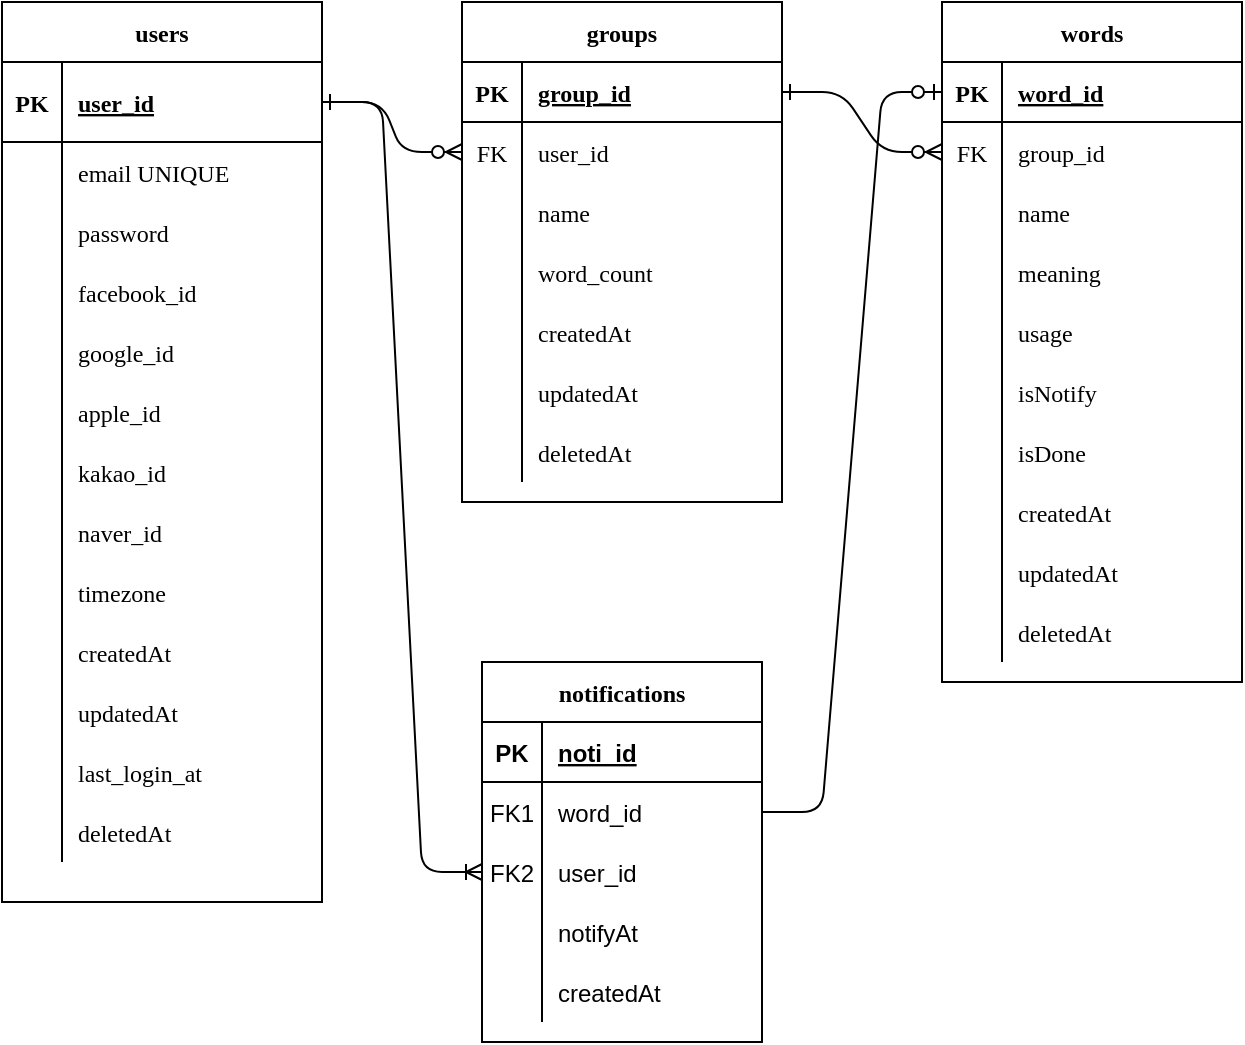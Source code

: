 <mxfile>
    <diagram id="R2lEEEUBdFMjLlhIrx00" name="Page-1">
        <mxGraphModel dx="0" dy="830" grid="1" gridSize="10" guides="1" tooltips="1" connect="1" arrows="1" fold="1" page="1" pageScale="1" pageWidth="1169" pageHeight="827" math="0" shadow="0" extFonts="Permanent Marker^https://fonts.googleapis.com/css?family=Permanent+Marker">
            <root>
                <mxCell id="0"/>
                <mxCell id="1" parent="0"/>
                <mxCell id="C-vyLk0tnHw3VtMMgP7b-1" value="" style="edgeStyle=entityRelationEdgeStyle;endArrow=ERzeroToMany;startArrow=ERone;endFill=1;startFill=0;fontFamily=Garamond;" parent="1" source="C-vyLk0tnHw3VtMMgP7b-24" target="C-vyLk0tnHw3VtMMgP7b-6" edge="1">
                    <mxGeometry width="100" height="100" relative="1" as="geometry">
                        <mxPoint x="340" y="720" as="sourcePoint"/>
                        <mxPoint x="440" y="620" as="targetPoint"/>
                    </mxGeometry>
                </mxCell>
                <mxCell id="C-vyLk0tnHw3VtMMgP7b-12" value="" style="edgeStyle=entityRelationEdgeStyle;endArrow=ERzeroToMany;startArrow=ERone;endFill=1;startFill=0;fontFamily=Garamond;" parent="1" source="C-vyLk0tnHw3VtMMgP7b-3" target="C-vyLk0tnHw3VtMMgP7b-17" edge="1">
                    <mxGeometry width="100" height="100" relative="1" as="geometry">
                        <mxPoint x="400" y="180" as="sourcePoint"/>
                        <mxPoint x="460" y="205" as="targetPoint"/>
                    </mxGeometry>
                </mxCell>
                <mxCell id="C-vyLk0tnHw3VtMMgP7b-2" value="groups" style="shape=table;startSize=30;container=1;collapsible=1;childLayout=tableLayout;fixedRows=1;rowLines=0;fontStyle=1;align=center;resizeLast=1;fontFamily=Garamond;" parent="1" vertex="1">
                    <mxGeometry x="450" y="120" width="160" height="250" as="geometry"/>
                </mxCell>
                <mxCell id="C-vyLk0tnHw3VtMMgP7b-3" value="" style="shape=partialRectangle;collapsible=0;dropTarget=0;pointerEvents=0;fillColor=none;points=[[0,0.5],[1,0.5]];portConstraint=eastwest;top=0;left=0;right=0;bottom=1;fontFamily=Garamond;" parent="C-vyLk0tnHw3VtMMgP7b-2" vertex="1">
                    <mxGeometry y="30" width="160" height="30" as="geometry"/>
                </mxCell>
                <mxCell id="C-vyLk0tnHw3VtMMgP7b-4" value="PK" style="shape=partialRectangle;overflow=hidden;connectable=0;fillColor=none;top=0;left=0;bottom=0;right=0;fontStyle=1;fontFamily=Garamond;" parent="C-vyLk0tnHw3VtMMgP7b-3" vertex="1">
                    <mxGeometry width="30" height="30" as="geometry"/>
                </mxCell>
                <mxCell id="C-vyLk0tnHw3VtMMgP7b-5" value="group_id" style="shape=partialRectangle;overflow=hidden;connectable=0;fillColor=none;top=0;left=0;bottom=0;right=0;align=left;spacingLeft=6;fontStyle=5;fontFamily=Garamond;" parent="C-vyLk0tnHw3VtMMgP7b-3" vertex="1">
                    <mxGeometry x="30" width="130" height="30" as="geometry"/>
                </mxCell>
                <mxCell id="C-vyLk0tnHw3VtMMgP7b-6" value="" style="shape=partialRectangle;collapsible=0;dropTarget=0;pointerEvents=0;fillColor=none;points=[[0,0.5],[1,0.5]];portConstraint=eastwest;top=0;left=0;right=0;bottom=0;fontFamily=Garamond;" parent="C-vyLk0tnHw3VtMMgP7b-2" vertex="1">
                    <mxGeometry y="60" width="160" height="30" as="geometry"/>
                </mxCell>
                <mxCell id="C-vyLk0tnHw3VtMMgP7b-7" value="FK" style="shape=partialRectangle;overflow=hidden;connectable=0;fillColor=none;top=0;left=0;bottom=0;right=0;fontFamily=Garamond;" parent="C-vyLk0tnHw3VtMMgP7b-6" vertex="1">
                    <mxGeometry width="30" height="30" as="geometry"/>
                </mxCell>
                <mxCell id="C-vyLk0tnHw3VtMMgP7b-8" value="user_id" style="shape=partialRectangle;overflow=hidden;connectable=0;fillColor=none;top=0;left=0;bottom=0;right=0;align=left;spacingLeft=6;fontFamily=Garamond;" parent="C-vyLk0tnHw3VtMMgP7b-6" vertex="1">
                    <mxGeometry x="30" width="130" height="30" as="geometry"/>
                </mxCell>
                <mxCell id="C-vyLk0tnHw3VtMMgP7b-9" value="" style="shape=partialRectangle;collapsible=0;dropTarget=0;pointerEvents=0;fillColor=none;points=[[0,0.5],[1,0.5]];portConstraint=eastwest;top=0;left=0;right=0;bottom=0;fontFamily=Garamond;" parent="C-vyLk0tnHw3VtMMgP7b-2" vertex="1">
                    <mxGeometry y="90" width="160" height="30" as="geometry"/>
                </mxCell>
                <mxCell id="C-vyLk0tnHw3VtMMgP7b-10" value="" style="shape=partialRectangle;overflow=hidden;connectable=0;fillColor=none;top=0;left=0;bottom=0;right=0;fontFamily=Garamond;" parent="C-vyLk0tnHw3VtMMgP7b-9" vertex="1">
                    <mxGeometry width="30" height="30" as="geometry"/>
                </mxCell>
                <mxCell id="C-vyLk0tnHw3VtMMgP7b-11" value="name" style="shape=partialRectangle;overflow=hidden;connectable=0;fillColor=none;top=0;left=0;bottom=0;right=0;align=left;spacingLeft=6;fontFamily=Garamond;" parent="C-vyLk0tnHw3VtMMgP7b-9" vertex="1">
                    <mxGeometry x="30" width="130" height="30" as="geometry"/>
                </mxCell>
                <mxCell id="8" value="" style="shape=partialRectangle;collapsible=0;dropTarget=0;pointerEvents=0;fillColor=none;points=[[0,0.5],[1,0.5]];portConstraint=eastwest;top=0;left=0;right=0;bottom=0;fontFamily=Garamond;" vertex="1" parent="C-vyLk0tnHw3VtMMgP7b-2">
                    <mxGeometry y="120" width="160" height="30" as="geometry"/>
                </mxCell>
                <mxCell id="9" value="" style="shape=partialRectangle;overflow=hidden;connectable=0;fillColor=none;top=0;left=0;bottom=0;right=0;fontFamily=Garamond;" vertex="1" parent="8">
                    <mxGeometry width="30" height="30" as="geometry"/>
                </mxCell>
                <mxCell id="10" value="word_count" style="shape=partialRectangle;overflow=hidden;connectable=0;fillColor=none;top=0;left=0;bottom=0;right=0;align=left;spacingLeft=6;fontFamily=Garamond;" vertex="1" parent="8">
                    <mxGeometry x="30" width="130" height="30" as="geometry"/>
                </mxCell>
                <mxCell id="VCVK0qYuMwPECH46nlnQ-43" value="" style="shape=partialRectangle;collapsible=0;dropTarget=0;pointerEvents=0;fillColor=none;points=[[0,0.5],[1,0.5]];portConstraint=eastwest;top=0;left=0;right=0;bottom=0;fontFamily=Garamond;" parent="C-vyLk0tnHw3VtMMgP7b-2" vertex="1">
                    <mxGeometry y="150" width="160" height="30" as="geometry"/>
                </mxCell>
                <mxCell id="VCVK0qYuMwPECH46nlnQ-44" value="" style="shape=partialRectangle;overflow=hidden;connectable=0;fillColor=none;top=0;left=0;bottom=0;right=0;fontFamily=Garamond;" parent="VCVK0qYuMwPECH46nlnQ-43" vertex="1">
                    <mxGeometry width="30" height="30" as="geometry"/>
                </mxCell>
                <mxCell id="VCVK0qYuMwPECH46nlnQ-45" value="createdAt" style="shape=partialRectangle;overflow=hidden;connectable=0;fillColor=none;top=0;left=0;bottom=0;right=0;align=left;spacingLeft=6;fontFamily=Garamond;" parent="VCVK0qYuMwPECH46nlnQ-43" vertex="1">
                    <mxGeometry x="30" width="130" height="30" as="geometry"/>
                </mxCell>
                <mxCell id="VCVK0qYuMwPECH46nlnQ-135" value="" style="shape=partialRectangle;collapsible=0;dropTarget=0;pointerEvents=0;fillColor=none;points=[[0,0.5],[1,0.5]];portConstraint=eastwest;top=0;left=0;right=0;bottom=0;fontFamily=Garamond;" parent="C-vyLk0tnHw3VtMMgP7b-2" vertex="1">
                    <mxGeometry y="180" width="160" height="30" as="geometry"/>
                </mxCell>
                <mxCell id="VCVK0qYuMwPECH46nlnQ-136" value="" style="shape=partialRectangle;overflow=hidden;connectable=0;fillColor=none;top=0;left=0;bottom=0;right=0;fontFamily=Garamond;" parent="VCVK0qYuMwPECH46nlnQ-135" vertex="1">
                    <mxGeometry width="30" height="30" as="geometry"/>
                </mxCell>
                <mxCell id="VCVK0qYuMwPECH46nlnQ-137" value="updatedAt" style="shape=partialRectangle;overflow=hidden;connectable=0;fillColor=none;top=0;left=0;bottom=0;right=0;align=left;spacingLeft=6;fontFamily=Garamond;" parent="VCVK0qYuMwPECH46nlnQ-135" vertex="1">
                    <mxGeometry x="30" width="130" height="30" as="geometry"/>
                </mxCell>
                <mxCell id="VCVK0qYuMwPECH46nlnQ-46" value="" style="shape=partialRectangle;collapsible=0;dropTarget=0;pointerEvents=0;fillColor=none;points=[[0,0.5],[1,0.5]];portConstraint=eastwest;top=0;left=0;right=0;bottom=0;fontFamily=Garamond;" parent="C-vyLk0tnHw3VtMMgP7b-2" vertex="1">
                    <mxGeometry y="210" width="160" height="30" as="geometry"/>
                </mxCell>
                <mxCell id="VCVK0qYuMwPECH46nlnQ-47" value="" style="shape=partialRectangle;overflow=hidden;connectable=0;fillColor=none;top=0;left=0;bottom=0;right=0;fontFamily=Garamond;" parent="VCVK0qYuMwPECH46nlnQ-46" vertex="1">
                    <mxGeometry width="30" height="30" as="geometry"/>
                </mxCell>
                <mxCell id="VCVK0qYuMwPECH46nlnQ-48" value="deletedAt" style="shape=partialRectangle;overflow=hidden;connectable=0;fillColor=none;top=0;left=0;bottom=0;right=0;align=left;spacingLeft=6;fontFamily=Garamond;" parent="VCVK0qYuMwPECH46nlnQ-46" vertex="1">
                    <mxGeometry x="30" width="130" height="30" as="geometry"/>
                </mxCell>
                <mxCell id="C-vyLk0tnHw3VtMMgP7b-13" value="words" style="shape=table;startSize=30;container=1;collapsible=1;childLayout=tableLayout;fixedRows=1;rowLines=0;fontStyle=1;align=center;resizeLast=1;fontFamily=Garamond;" parent="1" vertex="1">
                    <mxGeometry x="690" y="120" width="150" height="340" as="geometry"/>
                </mxCell>
                <mxCell id="C-vyLk0tnHw3VtMMgP7b-14" value="" style="shape=partialRectangle;collapsible=0;dropTarget=0;pointerEvents=0;fillColor=none;points=[[0,0.5],[1,0.5]];portConstraint=eastwest;top=0;left=0;right=0;bottom=1;fontFamily=Garamond;" parent="C-vyLk0tnHw3VtMMgP7b-13" vertex="1">
                    <mxGeometry y="30" width="150" height="30" as="geometry"/>
                </mxCell>
                <mxCell id="C-vyLk0tnHw3VtMMgP7b-15" value="PK" style="shape=partialRectangle;overflow=hidden;connectable=0;fillColor=none;top=0;left=0;bottom=0;right=0;fontStyle=1;fontFamily=Garamond;" parent="C-vyLk0tnHw3VtMMgP7b-14" vertex="1">
                    <mxGeometry width="30" height="30" as="geometry"/>
                </mxCell>
                <mxCell id="C-vyLk0tnHw3VtMMgP7b-16" value="word_id" style="shape=partialRectangle;overflow=hidden;connectable=0;fillColor=none;top=0;left=0;bottom=0;right=0;align=left;spacingLeft=6;fontStyle=5;fontFamily=Garamond;" parent="C-vyLk0tnHw3VtMMgP7b-14" vertex="1">
                    <mxGeometry x="30" width="120" height="30" as="geometry"/>
                </mxCell>
                <mxCell id="C-vyLk0tnHw3VtMMgP7b-17" value="" style="shape=partialRectangle;collapsible=0;dropTarget=0;pointerEvents=0;fillColor=none;points=[[0,0.5],[1,0.5]];portConstraint=eastwest;top=0;left=0;right=0;bottom=0;fontFamily=Garamond;" parent="C-vyLk0tnHw3VtMMgP7b-13" vertex="1">
                    <mxGeometry y="60" width="150" height="30" as="geometry"/>
                </mxCell>
                <mxCell id="C-vyLk0tnHw3VtMMgP7b-18" value="FK" style="shape=partialRectangle;overflow=hidden;connectable=0;fillColor=none;top=0;left=0;bottom=0;right=0;fontFamily=Garamond;" parent="C-vyLk0tnHw3VtMMgP7b-17" vertex="1">
                    <mxGeometry width="30" height="30" as="geometry"/>
                </mxCell>
                <mxCell id="C-vyLk0tnHw3VtMMgP7b-19" value="group_id" style="shape=partialRectangle;overflow=hidden;connectable=0;fillColor=none;top=0;left=0;bottom=0;right=0;align=left;spacingLeft=6;fontFamily=Garamond;" parent="C-vyLk0tnHw3VtMMgP7b-17" vertex="1">
                    <mxGeometry x="30" width="120" height="30" as="geometry"/>
                </mxCell>
                <mxCell id="C-vyLk0tnHw3VtMMgP7b-20" value="" style="shape=partialRectangle;collapsible=0;dropTarget=0;pointerEvents=0;fillColor=none;points=[[0,0.5],[1,0.5]];portConstraint=eastwest;top=0;left=0;right=0;bottom=0;fontFamily=Garamond;" parent="C-vyLk0tnHw3VtMMgP7b-13" vertex="1">
                    <mxGeometry y="90" width="150" height="30" as="geometry"/>
                </mxCell>
                <mxCell id="C-vyLk0tnHw3VtMMgP7b-21" value="" style="shape=partialRectangle;overflow=hidden;connectable=0;fillColor=none;top=0;left=0;bottom=0;right=0;fontFamily=Garamond;" parent="C-vyLk0tnHw3VtMMgP7b-20" vertex="1">
                    <mxGeometry width="30" height="30" as="geometry"/>
                </mxCell>
                <mxCell id="C-vyLk0tnHw3VtMMgP7b-22" value="name" style="shape=partialRectangle;overflow=hidden;connectable=0;fillColor=none;top=0;left=0;bottom=0;right=0;align=left;spacingLeft=6;fontFamily=Garamond;" parent="C-vyLk0tnHw3VtMMgP7b-20" vertex="1">
                    <mxGeometry x="30" width="120" height="30" as="geometry"/>
                </mxCell>
                <mxCell id="VCVK0qYuMwPECH46nlnQ-64" value="" style="shape=partialRectangle;collapsible=0;dropTarget=0;pointerEvents=0;fillColor=none;points=[[0,0.5],[1,0.5]];portConstraint=eastwest;top=0;left=0;right=0;bottom=0;fontFamily=Garamond;" parent="C-vyLk0tnHw3VtMMgP7b-13" vertex="1">
                    <mxGeometry y="120" width="150" height="30" as="geometry"/>
                </mxCell>
                <mxCell id="VCVK0qYuMwPECH46nlnQ-65" value="" style="shape=partialRectangle;overflow=hidden;connectable=0;fillColor=none;top=0;left=0;bottom=0;right=0;fontFamily=Garamond;" parent="VCVK0qYuMwPECH46nlnQ-64" vertex="1">
                    <mxGeometry width="30" height="30" as="geometry"/>
                </mxCell>
                <mxCell id="VCVK0qYuMwPECH46nlnQ-66" value="meaning" style="shape=partialRectangle;overflow=hidden;connectable=0;fillColor=none;top=0;left=0;bottom=0;right=0;align=left;spacingLeft=6;fontFamily=Garamond;" parent="VCVK0qYuMwPECH46nlnQ-64" vertex="1">
                    <mxGeometry x="30" width="120" height="30" as="geometry"/>
                </mxCell>
                <mxCell id="VCVK0qYuMwPECH46nlnQ-67" value="" style="shape=partialRectangle;collapsible=0;dropTarget=0;pointerEvents=0;fillColor=none;points=[[0,0.5],[1,0.5]];portConstraint=eastwest;top=0;left=0;right=0;bottom=0;fontFamily=Garamond;" parent="C-vyLk0tnHw3VtMMgP7b-13" vertex="1">
                    <mxGeometry y="150" width="150" height="30" as="geometry"/>
                </mxCell>
                <mxCell id="VCVK0qYuMwPECH46nlnQ-68" value="" style="shape=partialRectangle;overflow=hidden;connectable=0;fillColor=none;top=0;left=0;bottom=0;right=0;fontFamily=Garamond;" parent="VCVK0qYuMwPECH46nlnQ-67" vertex="1">
                    <mxGeometry width="30" height="30" as="geometry"/>
                </mxCell>
                <mxCell id="VCVK0qYuMwPECH46nlnQ-69" value="usage" style="shape=partialRectangle;overflow=hidden;connectable=0;fillColor=none;top=0;left=0;bottom=0;right=0;align=left;spacingLeft=6;fontFamily=Garamond;" parent="VCVK0qYuMwPECH46nlnQ-67" vertex="1">
                    <mxGeometry x="30" width="120" height="30" as="geometry"/>
                </mxCell>
                <mxCell id="VCVK0qYuMwPECH46nlnQ-99" value="" style="shape=partialRectangle;collapsible=0;dropTarget=0;pointerEvents=0;fillColor=none;points=[[0,0.5],[1,0.5]];portConstraint=eastwest;top=0;left=0;right=0;bottom=0;fontFamily=Garamond;" parent="C-vyLk0tnHw3VtMMgP7b-13" vertex="1">
                    <mxGeometry y="180" width="150" height="30" as="geometry"/>
                </mxCell>
                <mxCell id="VCVK0qYuMwPECH46nlnQ-100" value="" style="shape=partialRectangle;overflow=hidden;connectable=0;fillColor=none;top=0;left=0;bottom=0;right=0;fontFamily=Garamond;" parent="VCVK0qYuMwPECH46nlnQ-99" vertex="1">
                    <mxGeometry width="30" height="30" as="geometry"/>
                </mxCell>
                <mxCell id="VCVK0qYuMwPECH46nlnQ-101" value="isNotify" style="shape=partialRectangle;overflow=hidden;connectable=0;fillColor=none;top=0;left=0;bottom=0;right=0;align=left;spacingLeft=6;fontFamily=Garamond;" parent="VCVK0qYuMwPECH46nlnQ-99" vertex="1">
                    <mxGeometry x="30" width="120" height="30" as="geometry"/>
                </mxCell>
                <mxCell id="VCVK0qYuMwPECH46nlnQ-112" value="" style="shape=partialRectangle;collapsible=0;dropTarget=0;pointerEvents=0;fillColor=none;points=[[0,0.5],[1,0.5]];portConstraint=eastwest;top=0;left=0;right=0;bottom=0;fontFamily=Garamond;" parent="C-vyLk0tnHw3VtMMgP7b-13" vertex="1">
                    <mxGeometry y="210" width="150" height="30" as="geometry"/>
                </mxCell>
                <mxCell id="VCVK0qYuMwPECH46nlnQ-113" value="" style="shape=partialRectangle;overflow=hidden;connectable=0;fillColor=none;top=0;left=0;bottom=0;right=0;fontFamily=Garamond;" parent="VCVK0qYuMwPECH46nlnQ-112" vertex="1">
                    <mxGeometry width="30" height="30" as="geometry"/>
                </mxCell>
                <mxCell id="VCVK0qYuMwPECH46nlnQ-114" value="isDone" style="shape=partialRectangle;overflow=hidden;connectable=0;fillColor=none;top=0;left=0;bottom=0;right=0;align=left;spacingLeft=6;fontFamily=Garamond;" parent="VCVK0qYuMwPECH46nlnQ-112" vertex="1">
                    <mxGeometry x="30" width="120" height="30" as="geometry"/>
                </mxCell>
                <mxCell id="VCVK0qYuMwPECH46nlnQ-70" value="" style="shape=partialRectangle;collapsible=0;dropTarget=0;pointerEvents=0;fillColor=none;points=[[0,0.5],[1,0.5]];portConstraint=eastwest;top=0;left=0;right=0;bottom=0;fontFamily=Garamond;" parent="C-vyLk0tnHw3VtMMgP7b-13" vertex="1">
                    <mxGeometry y="240" width="150" height="30" as="geometry"/>
                </mxCell>
                <mxCell id="VCVK0qYuMwPECH46nlnQ-71" value="" style="shape=partialRectangle;overflow=hidden;connectable=0;fillColor=none;top=0;left=0;bottom=0;right=0;fontFamily=Garamond;" parent="VCVK0qYuMwPECH46nlnQ-70" vertex="1">
                    <mxGeometry width="30" height="30" as="geometry"/>
                </mxCell>
                <mxCell id="VCVK0qYuMwPECH46nlnQ-72" value="createdAt" style="shape=partialRectangle;overflow=hidden;connectable=0;fillColor=none;top=0;left=0;bottom=0;right=0;align=left;spacingLeft=6;fontFamily=Garamond;" parent="VCVK0qYuMwPECH46nlnQ-70" vertex="1">
                    <mxGeometry x="30" width="120" height="30" as="geometry"/>
                </mxCell>
                <mxCell id="VCVK0qYuMwPECH46nlnQ-73" value="" style="shape=partialRectangle;collapsible=0;dropTarget=0;pointerEvents=0;fillColor=none;points=[[0,0.5],[1,0.5]];portConstraint=eastwest;top=0;left=0;right=0;bottom=0;fontFamily=Garamond;" parent="C-vyLk0tnHw3VtMMgP7b-13" vertex="1">
                    <mxGeometry y="270" width="150" height="30" as="geometry"/>
                </mxCell>
                <mxCell id="VCVK0qYuMwPECH46nlnQ-74" value="" style="shape=partialRectangle;overflow=hidden;connectable=0;fillColor=none;top=0;left=0;bottom=0;right=0;fontFamily=Garamond;" parent="VCVK0qYuMwPECH46nlnQ-73" vertex="1">
                    <mxGeometry width="30" height="30" as="geometry"/>
                </mxCell>
                <mxCell id="VCVK0qYuMwPECH46nlnQ-75" value="updatedAt" style="shape=partialRectangle;overflow=hidden;connectable=0;fillColor=none;top=0;left=0;bottom=0;right=0;align=left;spacingLeft=6;fontFamily=Garamond;" parent="VCVK0qYuMwPECH46nlnQ-73" vertex="1">
                    <mxGeometry x="30" width="120" height="30" as="geometry"/>
                </mxCell>
                <mxCell id="VCVK0qYuMwPECH46nlnQ-79" value="" style="shape=partialRectangle;collapsible=0;dropTarget=0;pointerEvents=0;fillColor=none;points=[[0,0.5],[1,0.5]];portConstraint=eastwest;top=0;left=0;right=0;bottom=0;fontFamily=Garamond;" parent="C-vyLk0tnHw3VtMMgP7b-13" vertex="1">
                    <mxGeometry y="300" width="150" height="30" as="geometry"/>
                </mxCell>
                <mxCell id="VCVK0qYuMwPECH46nlnQ-80" value="" style="shape=partialRectangle;overflow=hidden;connectable=0;fillColor=none;top=0;left=0;bottom=0;right=0;fontFamily=Garamond;" parent="VCVK0qYuMwPECH46nlnQ-79" vertex="1">
                    <mxGeometry width="30" height="30" as="geometry"/>
                </mxCell>
                <mxCell id="VCVK0qYuMwPECH46nlnQ-81" value="deletedAt" style="shape=partialRectangle;overflow=hidden;connectable=0;fillColor=none;top=0;left=0;bottom=0;right=0;align=left;spacingLeft=6;fontFamily=Garamond;" parent="VCVK0qYuMwPECH46nlnQ-79" vertex="1">
                    <mxGeometry x="30" width="120" height="30" as="geometry"/>
                </mxCell>
                <mxCell id="C-vyLk0tnHw3VtMMgP7b-23" value="users" style="shape=table;startSize=30;container=1;collapsible=1;childLayout=tableLayout;fixedRows=1;rowLines=0;fontStyle=1;align=center;resizeLast=1;fontFamily=Garamond;" parent="1" vertex="1">
                    <mxGeometry x="220" y="120" width="160" height="450" as="geometry"/>
                </mxCell>
                <mxCell id="C-vyLk0tnHw3VtMMgP7b-24" value="" style="shape=partialRectangle;collapsible=0;dropTarget=0;pointerEvents=0;fillColor=none;points=[[0,0.5],[1,0.5]];portConstraint=eastwest;top=0;left=0;right=0;bottom=1;fontFamily=Garamond;" parent="C-vyLk0tnHw3VtMMgP7b-23" vertex="1">
                    <mxGeometry y="30" width="160" height="40" as="geometry"/>
                </mxCell>
                <mxCell id="C-vyLk0tnHw3VtMMgP7b-25" value="PK" style="shape=partialRectangle;overflow=hidden;connectable=0;fillColor=none;top=0;left=0;bottom=0;right=0;fontStyle=1;fontFamily=Garamond;" parent="C-vyLk0tnHw3VtMMgP7b-24" vertex="1">
                    <mxGeometry width="30" height="40" as="geometry"/>
                </mxCell>
                <mxCell id="C-vyLk0tnHw3VtMMgP7b-26" value="user_id" style="shape=partialRectangle;overflow=hidden;connectable=0;fillColor=none;top=0;left=0;bottom=0;right=0;align=left;spacingLeft=6;fontStyle=5;fontFamily=Garamond;" parent="C-vyLk0tnHw3VtMMgP7b-24" vertex="1">
                    <mxGeometry x="30" width="130" height="40" as="geometry"/>
                </mxCell>
                <mxCell id="C-vyLk0tnHw3VtMMgP7b-27" value="" style="shape=partialRectangle;collapsible=0;dropTarget=0;pointerEvents=0;fillColor=none;points=[[0,0.5],[1,0.5]];portConstraint=eastwest;top=0;left=0;right=0;bottom=0;fontFamily=Garamond;" parent="C-vyLk0tnHw3VtMMgP7b-23" vertex="1">
                    <mxGeometry y="70" width="160" height="30" as="geometry"/>
                </mxCell>
                <mxCell id="C-vyLk0tnHw3VtMMgP7b-28" value="" style="shape=partialRectangle;overflow=hidden;connectable=0;fillColor=none;top=0;left=0;bottom=0;right=0;fontFamily=Garamond;" parent="C-vyLk0tnHw3VtMMgP7b-27" vertex="1">
                    <mxGeometry width="30" height="30" as="geometry"/>
                </mxCell>
                <mxCell id="C-vyLk0tnHw3VtMMgP7b-29" value="email UNIQUE" style="shape=partialRectangle;overflow=hidden;connectable=0;fillColor=none;top=0;left=0;bottom=0;right=0;align=left;spacingLeft=6;fontFamily=Garamond;" parent="C-vyLk0tnHw3VtMMgP7b-27" vertex="1">
                    <mxGeometry x="30" width="130" height="30" as="geometry"/>
                </mxCell>
                <mxCell id="VCVK0qYuMwPECH46nlnQ-13" value="" style="shape=partialRectangle;collapsible=0;dropTarget=0;pointerEvents=0;fillColor=none;points=[[0,0.5],[1,0.5]];portConstraint=eastwest;top=0;left=0;right=0;bottom=0;fontFamily=Garamond;" parent="C-vyLk0tnHw3VtMMgP7b-23" vertex="1">
                    <mxGeometry y="100" width="160" height="30" as="geometry"/>
                </mxCell>
                <mxCell id="VCVK0qYuMwPECH46nlnQ-14" value="" style="shape=partialRectangle;overflow=hidden;connectable=0;fillColor=none;top=0;left=0;bottom=0;right=0;fontFamily=Garamond;" parent="VCVK0qYuMwPECH46nlnQ-13" vertex="1">
                    <mxGeometry width="30" height="30" as="geometry"/>
                </mxCell>
                <mxCell id="VCVK0qYuMwPECH46nlnQ-15" value="password" style="shape=partialRectangle;overflow=hidden;connectable=0;fillColor=none;top=0;left=0;bottom=0;right=0;align=left;spacingLeft=6;fontFamily=Garamond;" parent="VCVK0qYuMwPECH46nlnQ-13" vertex="1">
                    <mxGeometry x="30" width="130" height="30" as="geometry"/>
                </mxCell>
                <mxCell id="VCVK0qYuMwPECH46nlnQ-16" value="" style="shape=partialRectangle;collapsible=0;dropTarget=0;pointerEvents=0;fillColor=none;points=[[0,0.5],[1,0.5]];portConstraint=eastwest;top=0;left=0;right=0;bottom=0;fontFamily=Garamond;" parent="C-vyLk0tnHw3VtMMgP7b-23" vertex="1">
                    <mxGeometry y="130" width="160" height="30" as="geometry"/>
                </mxCell>
                <mxCell id="VCVK0qYuMwPECH46nlnQ-17" value="" style="shape=partialRectangle;overflow=hidden;connectable=0;fillColor=none;top=0;left=0;bottom=0;right=0;fontFamily=Garamond;" parent="VCVK0qYuMwPECH46nlnQ-16" vertex="1">
                    <mxGeometry width="30" height="30" as="geometry"/>
                </mxCell>
                <mxCell id="VCVK0qYuMwPECH46nlnQ-18" value="facebook_id" style="shape=partialRectangle;overflow=hidden;connectable=0;fillColor=none;top=0;left=0;bottom=0;right=0;align=left;spacingLeft=6;fontFamily=Garamond;" parent="VCVK0qYuMwPECH46nlnQ-16" vertex="1">
                    <mxGeometry x="30" width="130" height="30" as="geometry"/>
                </mxCell>
                <mxCell id="VCVK0qYuMwPECH46nlnQ-19" value="" style="shape=partialRectangle;collapsible=0;dropTarget=0;pointerEvents=0;fillColor=none;points=[[0,0.5],[1,0.5]];portConstraint=eastwest;top=0;left=0;right=0;bottom=0;fontFamily=Garamond;" parent="C-vyLk0tnHw3VtMMgP7b-23" vertex="1">
                    <mxGeometry y="160" width="160" height="30" as="geometry"/>
                </mxCell>
                <mxCell id="VCVK0qYuMwPECH46nlnQ-20" value="" style="shape=partialRectangle;overflow=hidden;connectable=0;fillColor=none;top=0;left=0;bottom=0;right=0;fontFamily=Garamond;" parent="VCVK0qYuMwPECH46nlnQ-19" vertex="1">
                    <mxGeometry width="30" height="30" as="geometry"/>
                </mxCell>
                <mxCell id="VCVK0qYuMwPECH46nlnQ-21" value="google_id" style="shape=partialRectangle;overflow=hidden;connectable=0;fillColor=none;top=0;left=0;bottom=0;right=0;align=left;spacingLeft=6;fontFamily=Garamond;" parent="VCVK0qYuMwPECH46nlnQ-19" vertex="1">
                    <mxGeometry x="30" width="130" height="30" as="geometry"/>
                </mxCell>
                <mxCell id="VCVK0qYuMwPECH46nlnQ-22" value="" style="shape=partialRectangle;collapsible=0;dropTarget=0;pointerEvents=0;fillColor=none;points=[[0,0.5],[1,0.5]];portConstraint=eastwest;top=0;left=0;right=0;bottom=0;fontFamily=Garamond;" parent="C-vyLk0tnHw3VtMMgP7b-23" vertex="1">
                    <mxGeometry y="190" width="160" height="30" as="geometry"/>
                </mxCell>
                <mxCell id="VCVK0qYuMwPECH46nlnQ-23" value="" style="shape=partialRectangle;overflow=hidden;connectable=0;fillColor=none;top=0;left=0;bottom=0;right=0;fontFamily=Garamond;" parent="VCVK0qYuMwPECH46nlnQ-22" vertex="1">
                    <mxGeometry width="30" height="30" as="geometry"/>
                </mxCell>
                <mxCell id="VCVK0qYuMwPECH46nlnQ-24" value="apple_id" style="shape=partialRectangle;overflow=hidden;connectable=0;fillColor=none;top=0;left=0;bottom=0;right=0;align=left;spacingLeft=6;fontFamily=Garamond;" parent="VCVK0qYuMwPECH46nlnQ-22" vertex="1">
                    <mxGeometry x="30" width="130" height="30" as="geometry"/>
                </mxCell>
                <mxCell id="VCVK0qYuMwPECH46nlnQ-25" value="" style="shape=partialRectangle;collapsible=0;dropTarget=0;pointerEvents=0;fillColor=none;points=[[0,0.5],[1,0.5]];portConstraint=eastwest;top=0;left=0;right=0;bottom=0;fontFamily=Garamond;" parent="C-vyLk0tnHw3VtMMgP7b-23" vertex="1">
                    <mxGeometry y="220" width="160" height="30" as="geometry"/>
                </mxCell>
                <mxCell id="VCVK0qYuMwPECH46nlnQ-26" value="" style="shape=partialRectangle;overflow=hidden;connectable=0;fillColor=none;top=0;left=0;bottom=0;right=0;fontFamily=Garamond;" parent="VCVK0qYuMwPECH46nlnQ-25" vertex="1">
                    <mxGeometry width="30" height="30" as="geometry"/>
                </mxCell>
                <mxCell id="VCVK0qYuMwPECH46nlnQ-27" value="kakao_id" style="shape=partialRectangle;overflow=hidden;connectable=0;fillColor=none;top=0;left=0;bottom=0;right=0;align=left;spacingLeft=6;fontFamily=Garamond;" parent="VCVK0qYuMwPECH46nlnQ-25" vertex="1">
                    <mxGeometry x="30" width="130" height="30" as="geometry"/>
                </mxCell>
                <mxCell id="VCVK0qYuMwPECH46nlnQ-28" value="" style="shape=partialRectangle;collapsible=0;dropTarget=0;pointerEvents=0;fillColor=none;points=[[0,0.5],[1,0.5]];portConstraint=eastwest;top=0;left=0;right=0;bottom=0;fontFamily=Garamond;" parent="C-vyLk0tnHw3VtMMgP7b-23" vertex="1">
                    <mxGeometry y="250" width="160" height="30" as="geometry"/>
                </mxCell>
                <mxCell id="VCVK0qYuMwPECH46nlnQ-29" value="" style="shape=partialRectangle;overflow=hidden;connectable=0;fillColor=none;top=0;left=0;bottom=0;right=0;fontFamily=Garamond;" parent="VCVK0qYuMwPECH46nlnQ-28" vertex="1">
                    <mxGeometry width="30" height="30" as="geometry"/>
                </mxCell>
                <mxCell id="VCVK0qYuMwPECH46nlnQ-30" value="naver_id" style="shape=partialRectangle;overflow=hidden;connectable=0;fillColor=none;top=0;left=0;bottom=0;right=0;align=left;spacingLeft=6;fontFamily=Garamond;" parent="VCVK0qYuMwPECH46nlnQ-28" vertex="1">
                    <mxGeometry x="30" width="130" height="30" as="geometry"/>
                </mxCell>
                <mxCell id="2" value="" style="shape=partialRectangle;collapsible=0;dropTarget=0;pointerEvents=0;fillColor=none;points=[[0,0.5],[1,0.5]];portConstraint=eastwest;top=0;left=0;right=0;bottom=0;fontFamily=Garamond;" vertex="1" parent="C-vyLk0tnHw3VtMMgP7b-23">
                    <mxGeometry y="280" width="160" height="30" as="geometry"/>
                </mxCell>
                <mxCell id="3" value="" style="shape=partialRectangle;overflow=hidden;connectable=0;fillColor=none;top=0;left=0;bottom=0;right=0;fontFamily=Garamond;" vertex="1" parent="2">
                    <mxGeometry width="30" height="30" as="geometry"/>
                </mxCell>
                <mxCell id="4" value="timezone" style="shape=partialRectangle;overflow=hidden;connectable=0;fillColor=none;top=0;left=0;bottom=0;right=0;align=left;spacingLeft=6;fontFamily=Garamond;" vertex="1" parent="2">
                    <mxGeometry x="30" width="130" height="30" as="geometry"/>
                </mxCell>
                <mxCell id="VCVK0qYuMwPECH46nlnQ-31" value="" style="shape=partialRectangle;collapsible=0;dropTarget=0;pointerEvents=0;fillColor=none;points=[[0,0.5],[1,0.5]];portConstraint=eastwest;top=0;left=0;right=0;bottom=0;fontFamily=Garamond;" parent="C-vyLk0tnHw3VtMMgP7b-23" vertex="1">
                    <mxGeometry y="310" width="160" height="30" as="geometry"/>
                </mxCell>
                <mxCell id="VCVK0qYuMwPECH46nlnQ-32" value="" style="shape=partialRectangle;overflow=hidden;connectable=0;fillColor=none;top=0;left=0;bottom=0;right=0;fontFamily=Garamond;" parent="VCVK0qYuMwPECH46nlnQ-31" vertex="1">
                    <mxGeometry width="30" height="30" as="geometry"/>
                </mxCell>
                <mxCell id="VCVK0qYuMwPECH46nlnQ-33" value="createdAt" style="shape=partialRectangle;overflow=hidden;connectable=0;fillColor=none;top=0;left=0;bottom=0;right=0;align=left;spacingLeft=6;fontFamily=Garamond;" parent="VCVK0qYuMwPECH46nlnQ-31" vertex="1">
                    <mxGeometry x="30" width="130" height="30" as="geometry"/>
                </mxCell>
                <mxCell id="VCVK0qYuMwPECH46nlnQ-34" value="" style="shape=partialRectangle;collapsible=0;dropTarget=0;pointerEvents=0;fillColor=none;points=[[0,0.5],[1,0.5]];portConstraint=eastwest;top=0;left=0;right=0;bottom=0;fontFamily=Garamond;" parent="C-vyLk0tnHw3VtMMgP7b-23" vertex="1">
                    <mxGeometry y="340" width="160" height="30" as="geometry"/>
                </mxCell>
                <mxCell id="VCVK0qYuMwPECH46nlnQ-35" value="" style="shape=partialRectangle;overflow=hidden;connectable=0;fillColor=none;top=0;left=0;bottom=0;right=0;fontFamily=Garamond;" parent="VCVK0qYuMwPECH46nlnQ-34" vertex="1">
                    <mxGeometry width="30" height="30" as="geometry"/>
                </mxCell>
                <mxCell id="VCVK0qYuMwPECH46nlnQ-36" value="updatedAt" style="shape=partialRectangle;overflow=hidden;connectable=0;fillColor=none;top=0;left=0;bottom=0;right=0;align=left;spacingLeft=6;fontFamily=Garamond;" parent="VCVK0qYuMwPECH46nlnQ-34" vertex="1">
                    <mxGeometry x="30" width="130" height="30" as="geometry"/>
                </mxCell>
                <mxCell id="VCVK0qYuMwPECH46nlnQ-37" value="" style="shape=partialRectangle;collapsible=0;dropTarget=0;pointerEvents=0;fillColor=none;points=[[0,0.5],[1,0.5]];portConstraint=eastwest;top=0;left=0;right=0;bottom=0;fontFamily=Garamond;" parent="C-vyLk0tnHw3VtMMgP7b-23" vertex="1">
                    <mxGeometry y="370" width="160" height="30" as="geometry"/>
                </mxCell>
                <mxCell id="VCVK0qYuMwPECH46nlnQ-38" value="" style="shape=partialRectangle;overflow=hidden;connectable=0;fillColor=none;top=0;left=0;bottom=0;right=0;fontFamily=Garamond;" parent="VCVK0qYuMwPECH46nlnQ-37" vertex="1">
                    <mxGeometry width="30" height="30" as="geometry"/>
                </mxCell>
                <mxCell id="VCVK0qYuMwPECH46nlnQ-39" value="last_login_at" style="shape=partialRectangle;overflow=hidden;connectable=0;fillColor=none;top=0;left=0;bottom=0;right=0;align=left;spacingLeft=6;fontFamily=Garamond;" parent="VCVK0qYuMwPECH46nlnQ-37" vertex="1">
                    <mxGeometry x="30" width="130" height="30" as="geometry"/>
                </mxCell>
                <mxCell id="5" value="" style="shape=partialRectangle;collapsible=0;dropTarget=0;pointerEvents=0;fillColor=none;points=[[0,0.5],[1,0.5]];portConstraint=eastwest;top=0;left=0;right=0;bottom=0;fontFamily=Garamond;" vertex="1" parent="C-vyLk0tnHw3VtMMgP7b-23">
                    <mxGeometry y="400" width="160" height="30" as="geometry"/>
                </mxCell>
                <mxCell id="6" value="" style="shape=partialRectangle;overflow=hidden;connectable=0;fillColor=none;top=0;left=0;bottom=0;right=0;fontFamily=Garamond;" vertex="1" parent="5">
                    <mxGeometry width="30" height="30" as="geometry"/>
                </mxCell>
                <mxCell id="7" value="deletedAt" style="shape=partialRectangle;overflow=hidden;connectable=0;fillColor=none;top=0;left=0;bottom=0;right=0;align=left;spacingLeft=6;fontFamily=Garamond;" vertex="1" parent="5">
                    <mxGeometry x="30" width="130" height="30" as="geometry"/>
                </mxCell>
                <mxCell id="VCVK0qYuMwPECH46nlnQ-86" value="notifications" style="shape=table;startSize=30;container=1;collapsible=1;childLayout=tableLayout;fixedRows=1;rowLines=0;fontStyle=1;align=center;resizeLast=1;fontFamily=Garamond;" parent="1" vertex="1">
                    <mxGeometry x="460" y="450" width="140" height="190" as="geometry"/>
                </mxCell>
                <mxCell id="VCVK0qYuMwPECH46nlnQ-87" value="" style="shape=partialRectangle;collapsible=0;dropTarget=0;pointerEvents=0;fillColor=none;top=0;left=0;bottom=1;right=0;points=[[0,0.5],[1,0.5]];portConstraint=eastwest;" parent="VCVK0qYuMwPECH46nlnQ-86" vertex="1">
                    <mxGeometry y="30" width="140" height="30" as="geometry"/>
                </mxCell>
                <mxCell id="VCVK0qYuMwPECH46nlnQ-88" value="PK" style="shape=partialRectangle;connectable=0;fillColor=none;top=0;left=0;bottom=0;right=0;fontStyle=1;overflow=hidden;" parent="VCVK0qYuMwPECH46nlnQ-87" vertex="1">
                    <mxGeometry width="30" height="30" as="geometry"/>
                </mxCell>
                <mxCell id="VCVK0qYuMwPECH46nlnQ-89" value="noti_id" style="shape=partialRectangle;connectable=0;fillColor=none;top=0;left=0;bottom=0;right=0;align=left;spacingLeft=6;fontStyle=5;overflow=hidden;" parent="VCVK0qYuMwPECH46nlnQ-87" vertex="1">
                    <mxGeometry x="30" width="110" height="30" as="geometry"/>
                </mxCell>
                <mxCell id="VCVK0qYuMwPECH46nlnQ-90" value="" style="shape=partialRectangle;collapsible=0;dropTarget=0;pointerEvents=0;fillColor=none;top=0;left=0;bottom=0;right=0;points=[[0,0.5],[1,0.5]];portConstraint=eastwest;" parent="VCVK0qYuMwPECH46nlnQ-86" vertex="1">
                    <mxGeometry y="60" width="140" height="30" as="geometry"/>
                </mxCell>
                <mxCell id="VCVK0qYuMwPECH46nlnQ-91" value="FK1" style="shape=partialRectangle;connectable=0;fillColor=none;top=0;left=0;bottom=0;right=0;editable=1;overflow=hidden;" parent="VCVK0qYuMwPECH46nlnQ-90" vertex="1">
                    <mxGeometry width="30" height="30" as="geometry"/>
                </mxCell>
                <mxCell id="VCVK0qYuMwPECH46nlnQ-92" value="word_id" style="shape=partialRectangle;connectable=0;fillColor=none;top=0;left=0;bottom=0;right=0;align=left;spacingLeft=6;overflow=hidden;" parent="VCVK0qYuMwPECH46nlnQ-90" vertex="1">
                    <mxGeometry x="30" width="110" height="30" as="geometry"/>
                </mxCell>
                <mxCell id="VCVK0qYuMwPECH46nlnQ-96" value="" style="shape=partialRectangle;collapsible=0;dropTarget=0;pointerEvents=0;fillColor=none;top=0;left=0;bottom=0;right=0;points=[[0,0.5],[1,0.5]];portConstraint=eastwest;" parent="VCVK0qYuMwPECH46nlnQ-86" vertex="1">
                    <mxGeometry y="90" width="140" height="30" as="geometry"/>
                </mxCell>
                <mxCell id="VCVK0qYuMwPECH46nlnQ-97" value="FK2" style="shape=partialRectangle;connectable=0;fillColor=none;top=0;left=0;bottom=0;right=0;editable=1;overflow=hidden;" parent="VCVK0qYuMwPECH46nlnQ-96" vertex="1">
                    <mxGeometry width="30" height="30" as="geometry"/>
                </mxCell>
                <mxCell id="VCVK0qYuMwPECH46nlnQ-98" value="user_id" style="shape=partialRectangle;connectable=0;fillColor=none;top=0;left=0;bottom=0;right=0;align=left;spacingLeft=6;overflow=hidden;" parent="VCVK0qYuMwPECH46nlnQ-96" vertex="1">
                    <mxGeometry x="30" width="110" height="30" as="geometry"/>
                </mxCell>
                <mxCell id="VCVK0qYuMwPECH46nlnQ-118" value="" style="shape=partialRectangle;collapsible=0;dropTarget=0;pointerEvents=0;fillColor=none;top=0;left=0;bottom=0;right=0;points=[[0,0.5],[1,0.5]];portConstraint=eastwest;" parent="VCVK0qYuMwPECH46nlnQ-86" vertex="1">
                    <mxGeometry y="120" width="140" height="30" as="geometry"/>
                </mxCell>
                <mxCell id="VCVK0qYuMwPECH46nlnQ-119" value="" style="shape=partialRectangle;connectable=0;fillColor=none;top=0;left=0;bottom=0;right=0;editable=1;overflow=hidden;" parent="VCVK0qYuMwPECH46nlnQ-118" vertex="1">
                    <mxGeometry width="30" height="30" as="geometry"/>
                </mxCell>
                <mxCell id="VCVK0qYuMwPECH46nlnQ-120" value="notifyAt" style="shape=partialRectangle;connectable=0;fillColor=none;top=0;left=0;bottom=0;right=0;align=left;spacingLeft=6;overflow=hidden;" parent="VCVK0qYuMwPECH46nlnQ-118" vertex="1">
                    <mxGeometry x="30" width="110" height="30" as="geometry"/>
                </mxCell>
                <mxCell id="VCVK0qYuMwPECH46nlnQ-138" value="" style="shape=partialRectangle;collapsible=0;dropTarget=0;pointerEvents=0;fillColor=none;top=0;left=0;bottom=0;right=0;points=[[0,0.5],[1,0.5]];portConstraint=eastwest;" parent="VCVK0qYuMwPECH46nlnQ-86" vertex="1">
                    <mxGeometry y="150" width="140" height="30" as="geometry"/>
                </mxCell>
                <mxCell id="VCVK0qYuMwPECH46nlnQ-139" value="" style="shape=partialRectangle;connectable=0;fillColor=none;top=0;left=0;bottom=0;right=0;editable=1;overflow=hidden;" parent="VCVK0qYuMwPECH46nlnQ-138" vertex="1">
                    <mxGeometry width="30" height="30" as="geometry"/>
                </mxCell>
                <mxCell id="VCVK0qYuMwPECH46nlnQ-140" value="createdAt" style="shape=partialRectangle;connectable=0;fillColor=none;top=0;left=0;bottom=0;right=0;align=left;spacingLeft=6;overflow=hidden;" parent="VCVK0qYuMwPECH46nlnQ-138" vertex="1">
                    <mxGeometry x="30" width="110" height="30" as="geometry"/>
                </mxCell>
                <mxCell id="VCVK0qYuMwPECH46nlnQ-117" value="" style="edgeStyle=entityRelationEdgeStyle;fontSize=12;html=1;endArrow=ERzeroToOne;endFill=1;fontFamily=Garamond;entryX=0;entryY=0.5;entryDx=0;entryDy=0;exitX=1;exitY=0.5;exitDx=0;exitDy=0;" parent="1" source="VCVK0qYuMwPECH46nlnQ-90" target="C-vyLk0tnHw3VtMMgP7b-14" edge="1">
                    <mxGeometry width="100" height="100" relative="1" as="geometry">
                        <mxPoint x="620" y="540" as="sourcePoint"/>
                        <mxPoint x="710" y="440" as="targetPoint"/>
                    </mxGeometry>
                </mxCell>
                <mxCell id="VCVK0qYuMwPECH46nlnQ-121" value="" style="edgeStyle=entityRelationEdgeStyle;fontSize=12;html=1;endArrow=ERoneToMany;fontFamily=Garamond;exitX=1;exitY=0.5;exitDx=0;exitDy=0;entryX=0;entryY=0.5;entryDx=0;entryDy=0;" parent="1" source="C-vyLk0tnHw3VtMMgP7b-24" target="VCVK0qYuMwPECH46nlnQ-96" edge="1">
                    <mxGeometry width="100" height="100" relative="1" as="geometry">
                        <mxPoint x="600" y="460" as="sourcePoint"/>
                        <mxPoint x="700" y="360" as="targetPoint"/>
                    </mxGeometry>
                </mxCell>
            </root>
        </mxGraphModel>
    </diagram>
</mxfile>